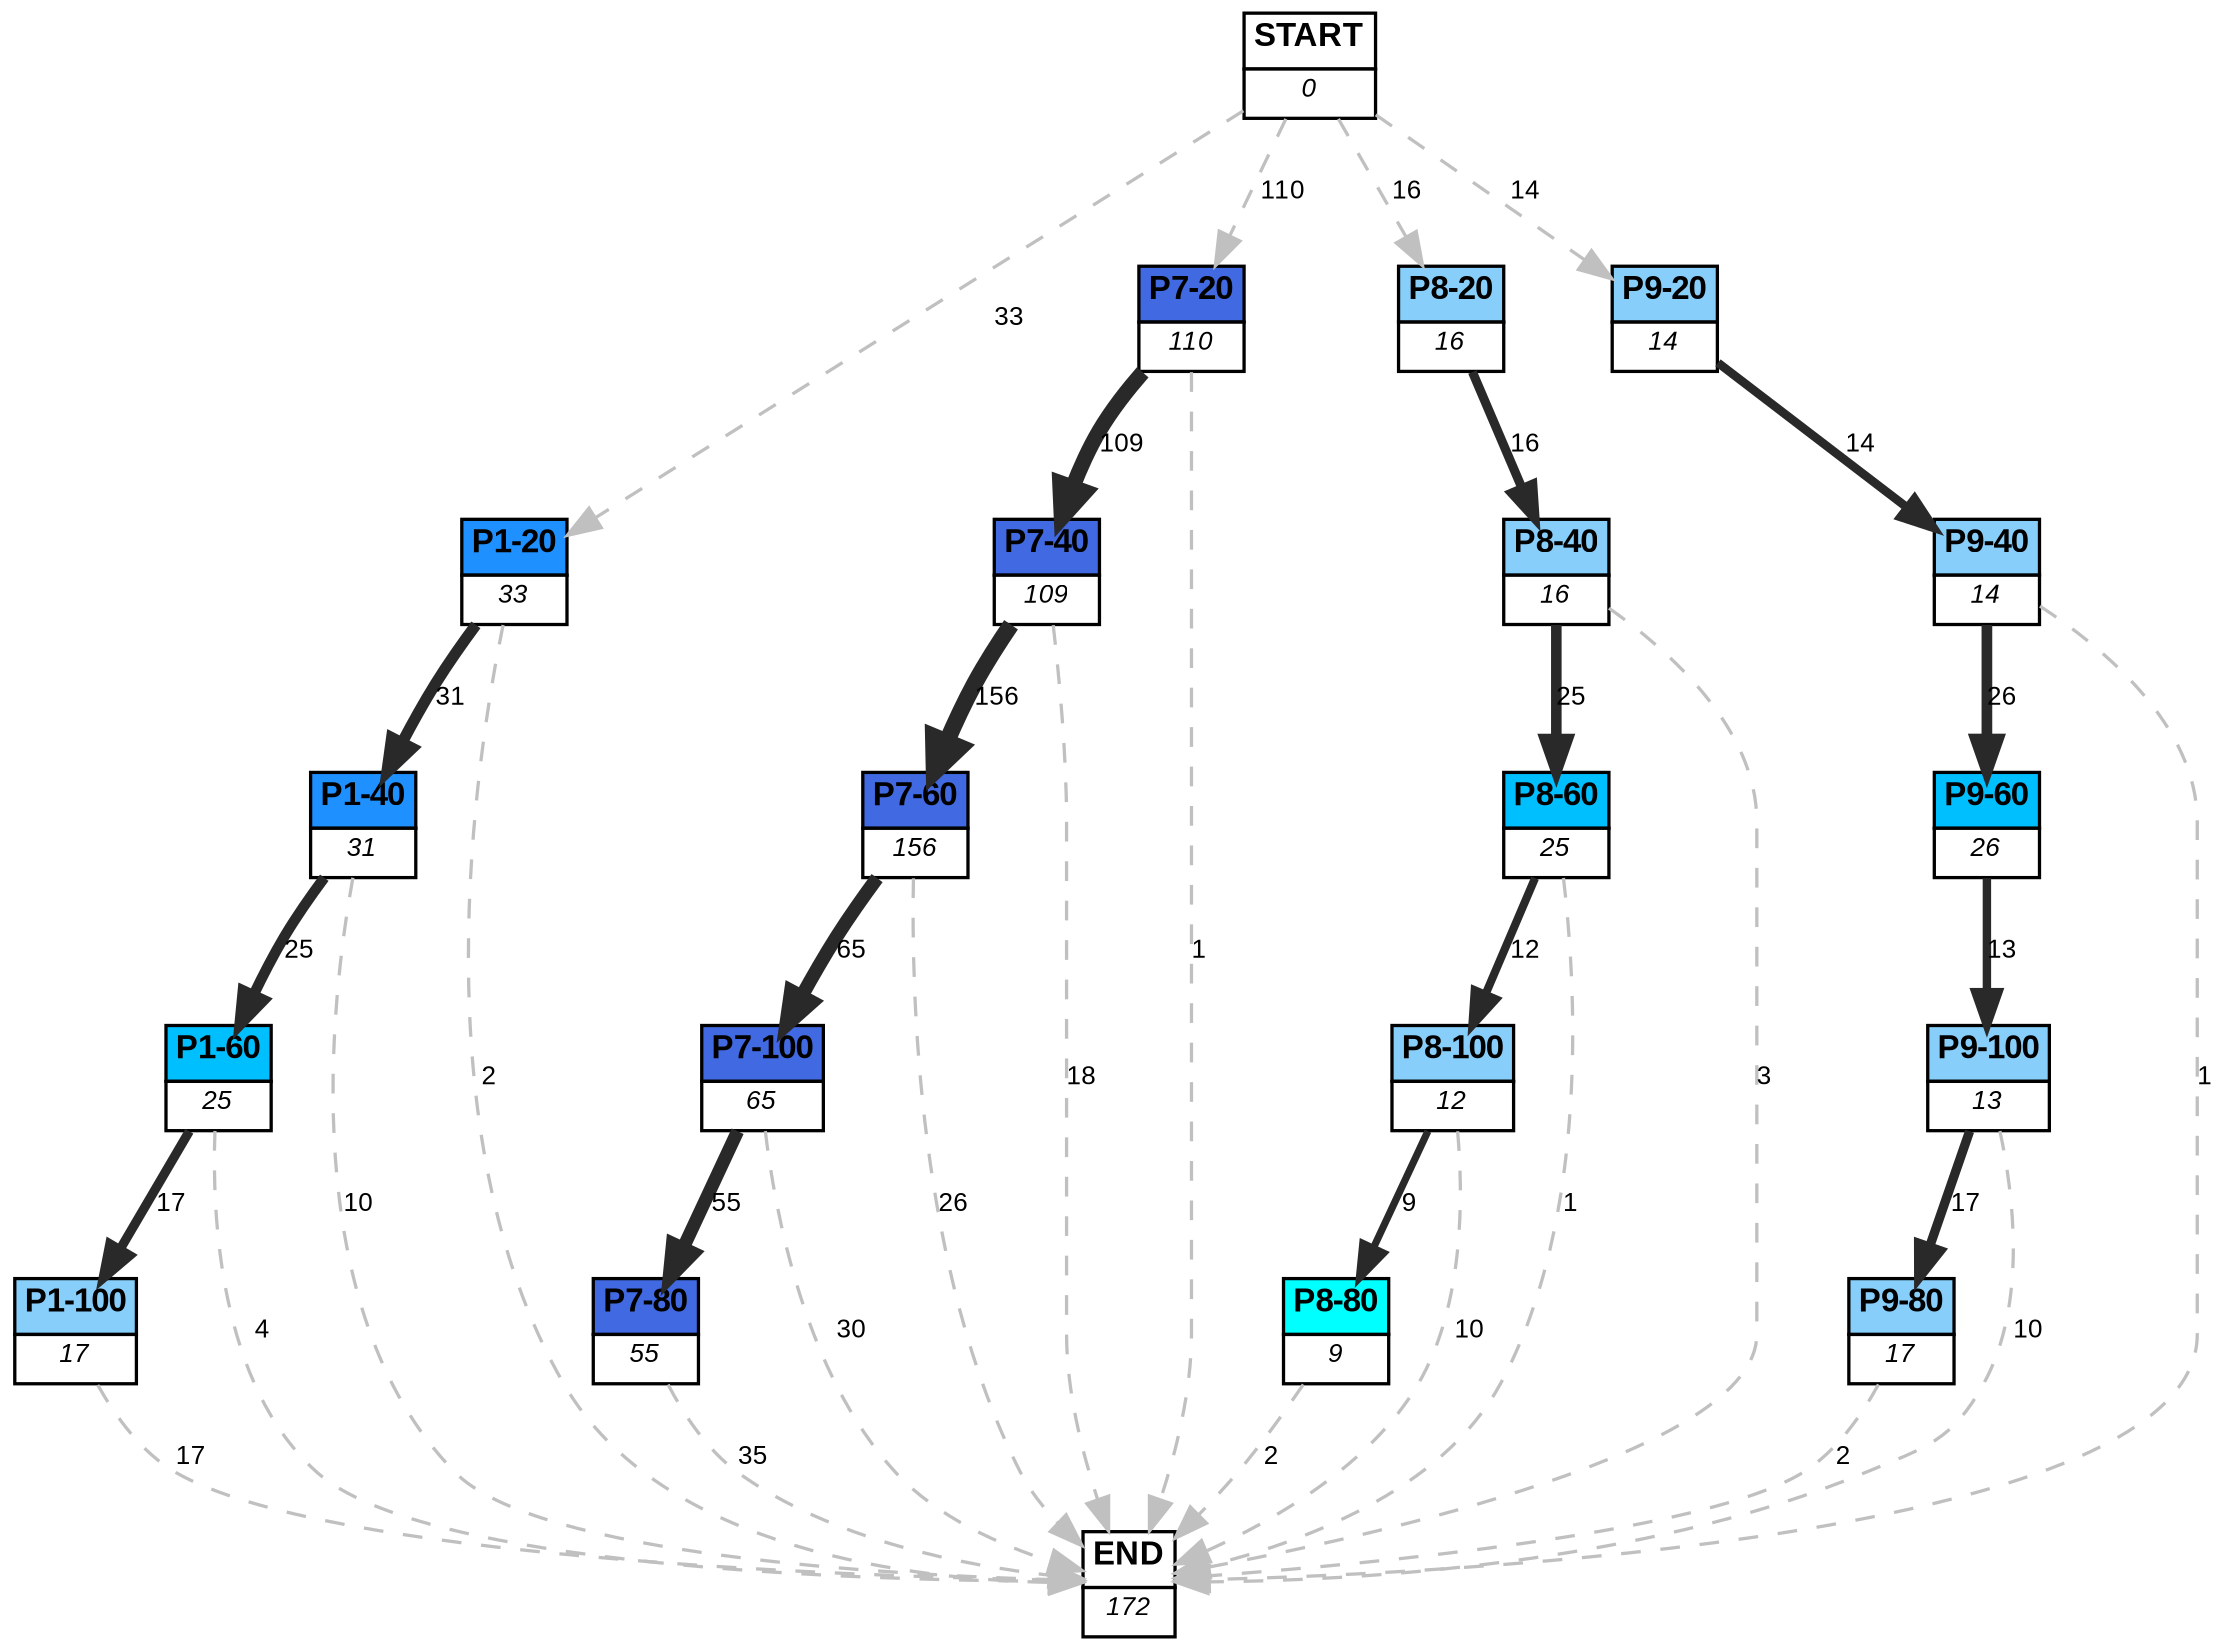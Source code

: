 digraph graphname {
	dpi = 150
	size="16,11!";
	margin = 0;
"P1-20" [shape=plain, label=<<table border="0" cellborder="1" cellspacing="0"><tr><td bgcolor="dodgerblue"><FONT face="Arial" POINT-SIZE="10"><b>P1-20</b></FONT></td></tr><tr><td bgcolor="white"><FONT face="Arial" POINT-SIZE="8"><i>33</i></FONT></td></tr></table>>]
"P1-40" [shape=plain, label=<<table border="0" cellborder="1" cellspacing="0"><tr><td bgcolor="dodgerblue"><FONT face="Arial" POINT-SIZE="10"><b>P1-40</b></FONT></td></tr><tr><td bgcolor="white"><FONT face="Arial" POINT-SIZE="8"><i>31</i></FONT></td></tr></table>>]
"P1-60" [shape=plain, label=<<table border="0" cellborder="1" cellspacing="0"><tr><td bgcolor="deepskyblue"><FONT face="Arial" POINT-SIZE="10"><b>P1-60</b></FONT></td></tr><tr><td bgcolor="white"><FONT face="Arial" POINT-SIZE="8"><i>25</i></FONT></td></tr></table>>]
"P1-100" [shape=plain, label=<<table border="0" cellborder="1" cellspacing="0"><tr><td bgcolor="lightskyblue"><FONT face="Arial" POINT-SIZE="10"><b>P1-100</b></FONT></td></tr><tr><td bgcolor="white"><FONT face="Arial" POINT-SIZE="8"><i>17</i></FONT></td></tr></table>>]
"P7-20" [shape=plain, label=<<table border="0" cellborder="1" cellspacing="0"><tr><td bgcolor="royalblue"><FONT face="Arial" POINT-SIZE="10"><b>P7-20</b></FONT></td></tr><tr><td bgcolor="white"><FONT face="Arial" POINT-SIZE="8"><i>110</i></FONT></td></tr></table>>]
"P7-40" [shape=plain, label=<<table border="0" cellborder="1" cellspacing="0"><tr><td bgcolor="royalblue"><FONT face="Arial" POINT-SIZE="10"><b>P7-40</b></FONT></td></tr><tr><td bgcolor="white"><FONT face="Arial" POINT-SIZE="8"><i>109</i></FONT></td></tr></table>>]
"P7-60" [shape=plain, label=<<table border="0" cellborder="1" cellspacing="0"><tr><td bgcolor="royalblue"><FONT face="Arial" POINT-SIZE="10"><b>P7-60</b></FONT></td></tr><tr><td bgcolor="white"><FONT face="Arial" POINT-SIZE="8"><i>156</i></FONT></td></tr></table>>]
"P7-100" [shape=plain, label=<<table border="0" cellborder="1" cellspacing="0"><tr><td bgcolor="royalblue"><FONT face="Arial" POINT-SIZE="10"><b>P7-100</b></FONT></td></tr><tr><td bgcolor="white"><FONT face="Arial" POINT-SIZE="8"><i>65</i></FONT></td></tr></table>>]
"P7-80" [shape=plain, label=<<table border="0" cellborder="1" cellspacing="0"><tr><td bgcolor="royalblue"><FONT face="Arial" POINT-SIZE="10"><b>P7-80</b></FONT></td></tr><tr><td bgcolor="white"><FONT face="Arial" POINT-SIZE="8"><i>55</i></FONT></td></tr></table>>]
"P8-20" [shape=plain, label=<<table border="0" cellborder="1" cellspacing="0"><tr><td bgcolor="lightskyblue"><FONT face="Arial" POINT-SIZE="10"><b>P8-20</b></FONT></td></tr><tr><td bgcolor="white"><FONT face="Arial" POINT-SIZE="8"><i>16</i></FONT></td></tr></table>>]
"P8-40" [shape=plain, label=<<table border="0" cellborder="1" cellspacing="0"><tr><td bgcolor="lightskyblue"><FONT face="Arial" POINT-SIZE="10"><b>P8-40</b></FONT></td></tr><tr><td bgcolor="white"><FONT face="Arial" POINT-SIZE="8"><i>16</i></FONT></td></tr></table>>]
"P8-60" [shape=plain, label=<<table border="0" cellborder="1" cellspacing="0"><tr><td bgcolor="deepskyblue"><FONT face="Arial" POINT-SIZE="10"><b>P8-60</b></FONT></td></tr><tr><td bgcolor="white"><FONT face="Arial" POINT-SIZE="8"><i>25</i></FONT></td></tr></table>>]
"P8-100" [shape=plain, label=<<table border="0" cellborder="1" cellspacing="0"><tr><td bgcolor="lightskyblue"><FONT face="Arial" POINT-SIZE="10"><b>P8-100</b></FONT></td></tr><tr><td bgcolor="white"><FONT face="Arial" POINT-SIZE="8"><i>12</i></FONT></td></tr></table>>]
"P8-80" [shape=plain, label=<<table border="0" cellborder="1" cellspacing="0"><tr><td bgcolor="aqua"><FONT face="Arial" POINT-SIZE="10"><b>P8-80</b></FONT></td></tr><tr><td bgcolor="white"><FONT face="Arial" POINT-SIZE="8"><i>9</i></FONT></td></tr></table>>]
"P9-20" [shape=plain, label=<<table border="0" cellborder="1" cellspacing="0"><tr><td bgcolor="lightskyblue"><FONT face="Arial" POINT-SIZE="10"><b>P9-20</b></FONT></td></tr><tr><td bgcolor="white"><FONT face="Arial" POINT-SIZE="8"><i>14</i></FONT></td></tr></table>>]
"P9-40" [shape=plain, label=<<table border="0" cellborder="1" cellspacing="0"><tr><td bgcolor="lightskyblue"><FONT face="Arial" POINT-SIZE="10"><b>P9-40</b></FONT></td></tr><tr><td bgcolor="white"><FONT face="Arial" POINT-SIZE="8"><i>14</i></FONT></td></tr></table>>]
"P9-60" [shape=plain, label=<<table border="0" cellborder="1" cellspacing="0"><tr><td bgcolor="deepskyblue"><FONT face="Arial" POINT-SIZE="10"><b>P9-60</b></FONT></td></tr><tr><td bgcolor="white"><FONT face="Arial" POINT-SIZE="8"><i>26</i></FONT></td></tr></table>>]
"P9-100" [shape=plain, label=<<table border="0" cellborder="1" cellspacing="0"><tr><td bgcolor="lightskyblue"><FONT face="Arial" POINT-SIZE="10"><b>P9-100</b></FONT></td></tr><tr><td bgcolor="white"><FONT face="Arial" POINT-SIZE="8"><i>13</i></FONT></td></tr></table>>]
"P9-80" [shape=plain, label=<<table border="0" cellborder="1" cellspacing="0"><tr><td bgcolor="lightskyblue"><FONT face="Arial" POINT-SIZE="10"><b>P9-80</b></FONT></td></tr><tr><td bgcolor="white"><FONT face="Arial" POINT-SIZE="8"><i>17</i></FONT></td></tr></table>>]
"START" [shape=plain, label=<<table border="0" cellborder="1" cellspacing="0"><tr><td bgcolor="white"><FONT face="Arial" POINT-SIZE="10"><b>START</b></FONT></td></tr><tr><td bgcolor="white"><FONT face="Arial" POINT-SIZE="8"><i>0</i></FONT></td></tr></table>>]
"END" [shape=plain, label=<<table border="0" cellborder="1" cellspacing="0"><tr><td bgcolor="white"><FONT face="Arial" POINT-SIZE="10"><b>END</b></FONT></td></tr><tr><td bgcolor="white"><FONT face="Arial" POINT-SIZE="8"><i>172</i></FONT></td></tr></table>>]
"P1-20" -> "P1-40" [ color=grey16 penwidth = "3.4339872044851463"label ="31" labelfloat=false fontname="Arial" fontsize=8]
"P1-20" -> "END" [ style = dashed color=grey label ="2" labelfloat=false fontname="Arial" fontsize=8]
"P1-40" -> "P1-60" [ color=grey16 penwidth = "3.2188758248682006"label ="25" labelfloat=false fontname="Arial" fontsize=8]
"P1-40" -> "END" [ style = dashed color=grey label ="10" labelfloat=false fontname="Arial" fontsize=8]
"P1-60" -> "P1-100" [ color=grey16 penwidth = "2.833213344056216"label ="17" labelfloat=false fontname="Arial" fontsize=8]
"P1-60" -> "END" [ style = dashed color=grey label ="4" labelfloat=false fontname="Arial" fontsize=8]
"P1-100" -> "END" [ style = dashed color=grey label ="17" labelfloat=false fontname="Arial" fontsize=8]
"P7-20" -> "P7-40" [ color=grey16 penwidth = "4.6913478822291435"label ="109" labelfloat=false fontname="Arial" fontsize=8]
"P7-20" -> "END" [ style = dashed color=grey label ="1" labelfloat=false fontname="Arial" fontsize=8]
"P7-40" -> "P7-60" [ color=grey16 penwidth = "5.049856007249537"label ="156" labelfloat=false fontname="Arial" fontsize=8]
"P7-40" -> "END" [ style = dashed color=grey label ="18" labelfloat=false fontname="Arial" fontsize=8]
"P7-60" -> "P7-100" [ color=grey16 penwidth = "4.174387269895637"label ="65" labelfloat=false fontname="Arial" fontsize=8]
"P7-60" -> "END" [ style = dashed color=grey label ="26" labelfloat=false fontname="Arial" fontsize=8]
"P7-100" -> "P7-80" [ color=grey16 penwidth = "4.007333185232471"label ="55" labelfloat=false fontname="Arial" fontsize=8]
"P7-100" -> "END" [ style = dashed color=grey label ="30" labelfloat=false fontname="Arial" fontsize=8]
"P7-80" -> "END" [ style = dashed color=grey label ="35" labelfloat=false fontname="Arial" fontsize=8]
"P8-20" -> "P8-40" [ color=grey16 penwidth = "2.772588722239781"label ="16" labelfloat=false fontname="Arial" fontsize=8]
"P8-40" -> "P8-60" [ color=grey16 penwidth = "3.2188758248682006"label ="25" labelfloat=false fontname="Arial" fontsize=8]
"P8-40" -> "END" [ style = dashed color=grey label ="3" labelfloat=false fontname="Arial" fontsize=8]
"P8-60" -> "P8-100" [ color=grey16 penwidth = "2.4849066497880004"label ="12" labelfloat=false fontname="Arial" fontsize=8]
"P8-60" -> "END" [ style = dashed color=grey label ="1" labelfloat=false fontname="Arial" fontsize=8]
"P8-100" -> "P8-80" [ color=grey16 penwidth = "2.1972245773362196"label ="9" labelfloat=false fontname="Arial" fontsize=8]
"P8-100" -> "END" [ style = dashed color=grey label ="10" labelfloat=false fontname="Arial" fontsize=8]
"P8-80" -> "END" [ style = dashed color=grey label ="2" labelfloat=false fontname="Arial" fontsize=8]
"P9-20" -> "P9-40" [ color=grey16 penwidth = "2.6390573296152584"label ="14" labelfloat=false fontname="Arial" fontsize=8]
"P9-40" -> "P9-60" [ color=grey16 penwidth = "3.258096538021482"label ="26" labelfloat=false fontname="Arial" fontsize=8]
"P9-40" -> "END" [ style = dashed color=grey label ="1" labelfloat=false fontname="Arial" fontsize=8]
"P9-60" -> "P9-100" [ color=grey16 penwidth = "2.5649493574615367"label ="13" labelfloat=false fontname="Arial" fontsize=8]
"P9-100" -> "P9-80" [ color=grey16 penwidth = "2.833213344056216"label ="17" labelfloat=false fontname="Arial" fontsize=8]
"P9-100" -> "END" [ style = dashed color=grey label ="10" labelfloat=false fontname="Arial" fontsize=8]
"P9-80" -> "END" [ style = dashed color=grey label ="2" labelfloat=false fontname="Arial" fontsize=8]
"START" -> "P1-20" [ style = dashed color=grey label ="33" labelfloat=false fontname="Arial" fontsize=8]
"START" -> "P7-20" [ style = dashed color=grey label ="110" labelfloat=false fontname="Arial" fontsize=8]
"START" -> "P8-20" [ style = dashed color=grey label ="16" labelfloat=false fontname="Arial" fontsize=8]
"START" -> "P9-20" [ style = dashed color=grey label ="14" labelfloat=false fontname="Arial" fontsize=8]
}